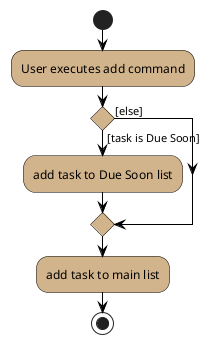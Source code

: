 @startuml
start

skinparam ActivityBackgroundColor #tan
skinparam ActivityBorderColor #black
skinparam activityDiamondBorderColor #black
skinparam activityDiamondBackgroundColor #tan
skinparam arrowColor #black

:User executes add command;

'Since the beta syntax does not support placing the condition outside the
'diamond we place it as the true branch instead.

if () then ([task is Due Soon])
    :add task to Due Soon list;
else ([else])
endif;

:add task to main list;

stop
@enduml
